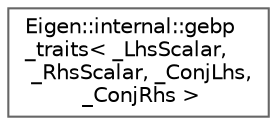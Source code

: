 digraph "类继承关系图"
{
 // LATEX_PDF_SIZE
  bgcolor="transparent";
  edge [fontname=Helvetica,fontsize=10,labelfontname=Helvetica,labelfontsize=10];
  node [fontname=Helvetica,fontsize=10,shape=box,height=0.2,width=0.4];
  rankdir="LR";
  Node0 [id="Node000000",label="Eigen::internal::gebp\l_traits\< _LhsScalar,\l _RhsScalar, _ConjLhs,\l _ConjRhs \>",height=0.2,width=0.4,color="grey40", fillcolor="white", style="filled",URL="$class_eigen_1_1internal_1_1gebp__traits.html",tooltip=" "];
}
